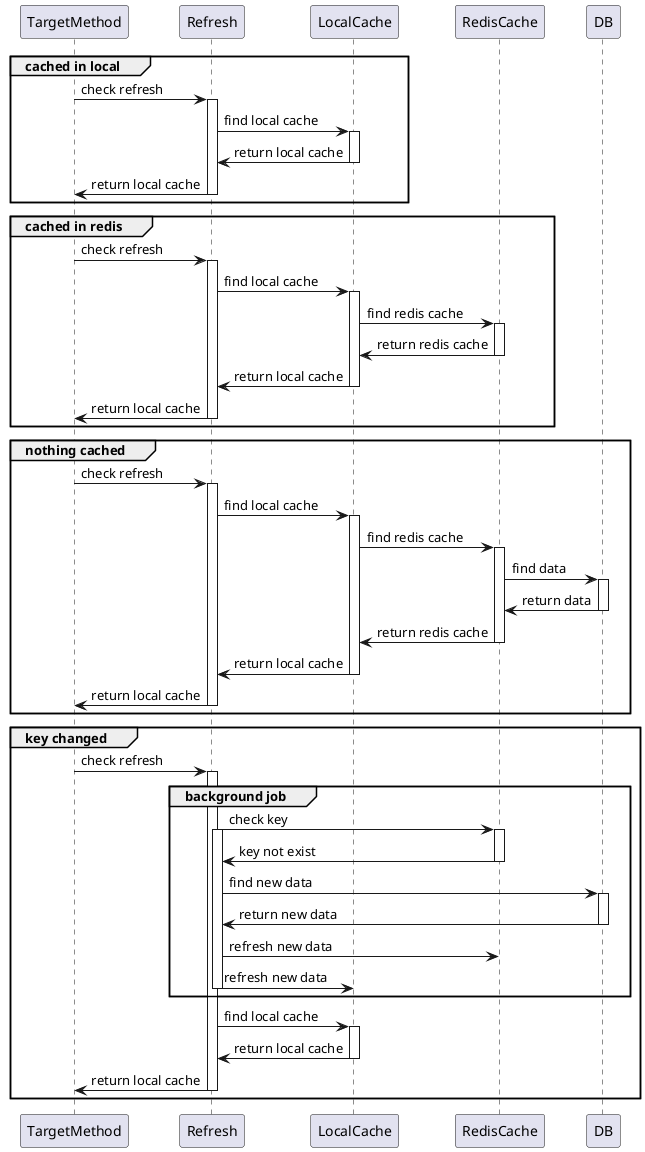 @startuml


participant TargetMethod as target
participant Refresh as refresh
participant LocalCache as local
participant RedisCache as redis
participant DB as data

group cached in local
	target -> refresh : check refresh
	activate refresh
	refresh -> local : find local cache
	activate local
	refresh <- local : return local cache
	deactivate local
	target <- refresh : return local cache
	deactivate refresh
end
'newpage

group cached in redis

	target -> refresh : check refresh
	activate refresh
	refresh -> local : find local cache
	activate local
	local -> redis : find redis cache
	activate redis
	local <- redis : return redis cache
	deactivate redis
	refresh <- local : return local cache
	deactivate local
	target <- refresh : return local cache
	deactivate refresh
end
'newpage

group nothing cached
	target -> refresh : check refresh
	activate refresh
	refresh -> local : find local cache
	activate local
	local -> redis : find redis cache
	activate redis

	redis -> data : find data
	activate data
	redis <- data : return data
	deactivate data
	local <- redis : return redis cache
	deactivate redis
	refresh <- local : return local cache
	deactivate local
	target <- refresh : return local cache
	deactivate refresh
end


group key changed
	target -> refresh : check refresh
	activate refresh
	group background job
		refresh -> redis : check key
		activate refresh
		activate redis
		refresh <- redis : key not exist
		deactivate redis
		refresh -> data : find new data
		activate data
		refresh <- data : return new data
		deactivate data
		refresh -> redis : refresh new data
		refresh -> local : refresh new data
		deactivate refresh
	end
	refresh -> local : find local cache
	activate local
	refresh <- local : return local cache
	deactivate local
	target <- refresh : return local cache
	deactivate refresh
end
@enduml